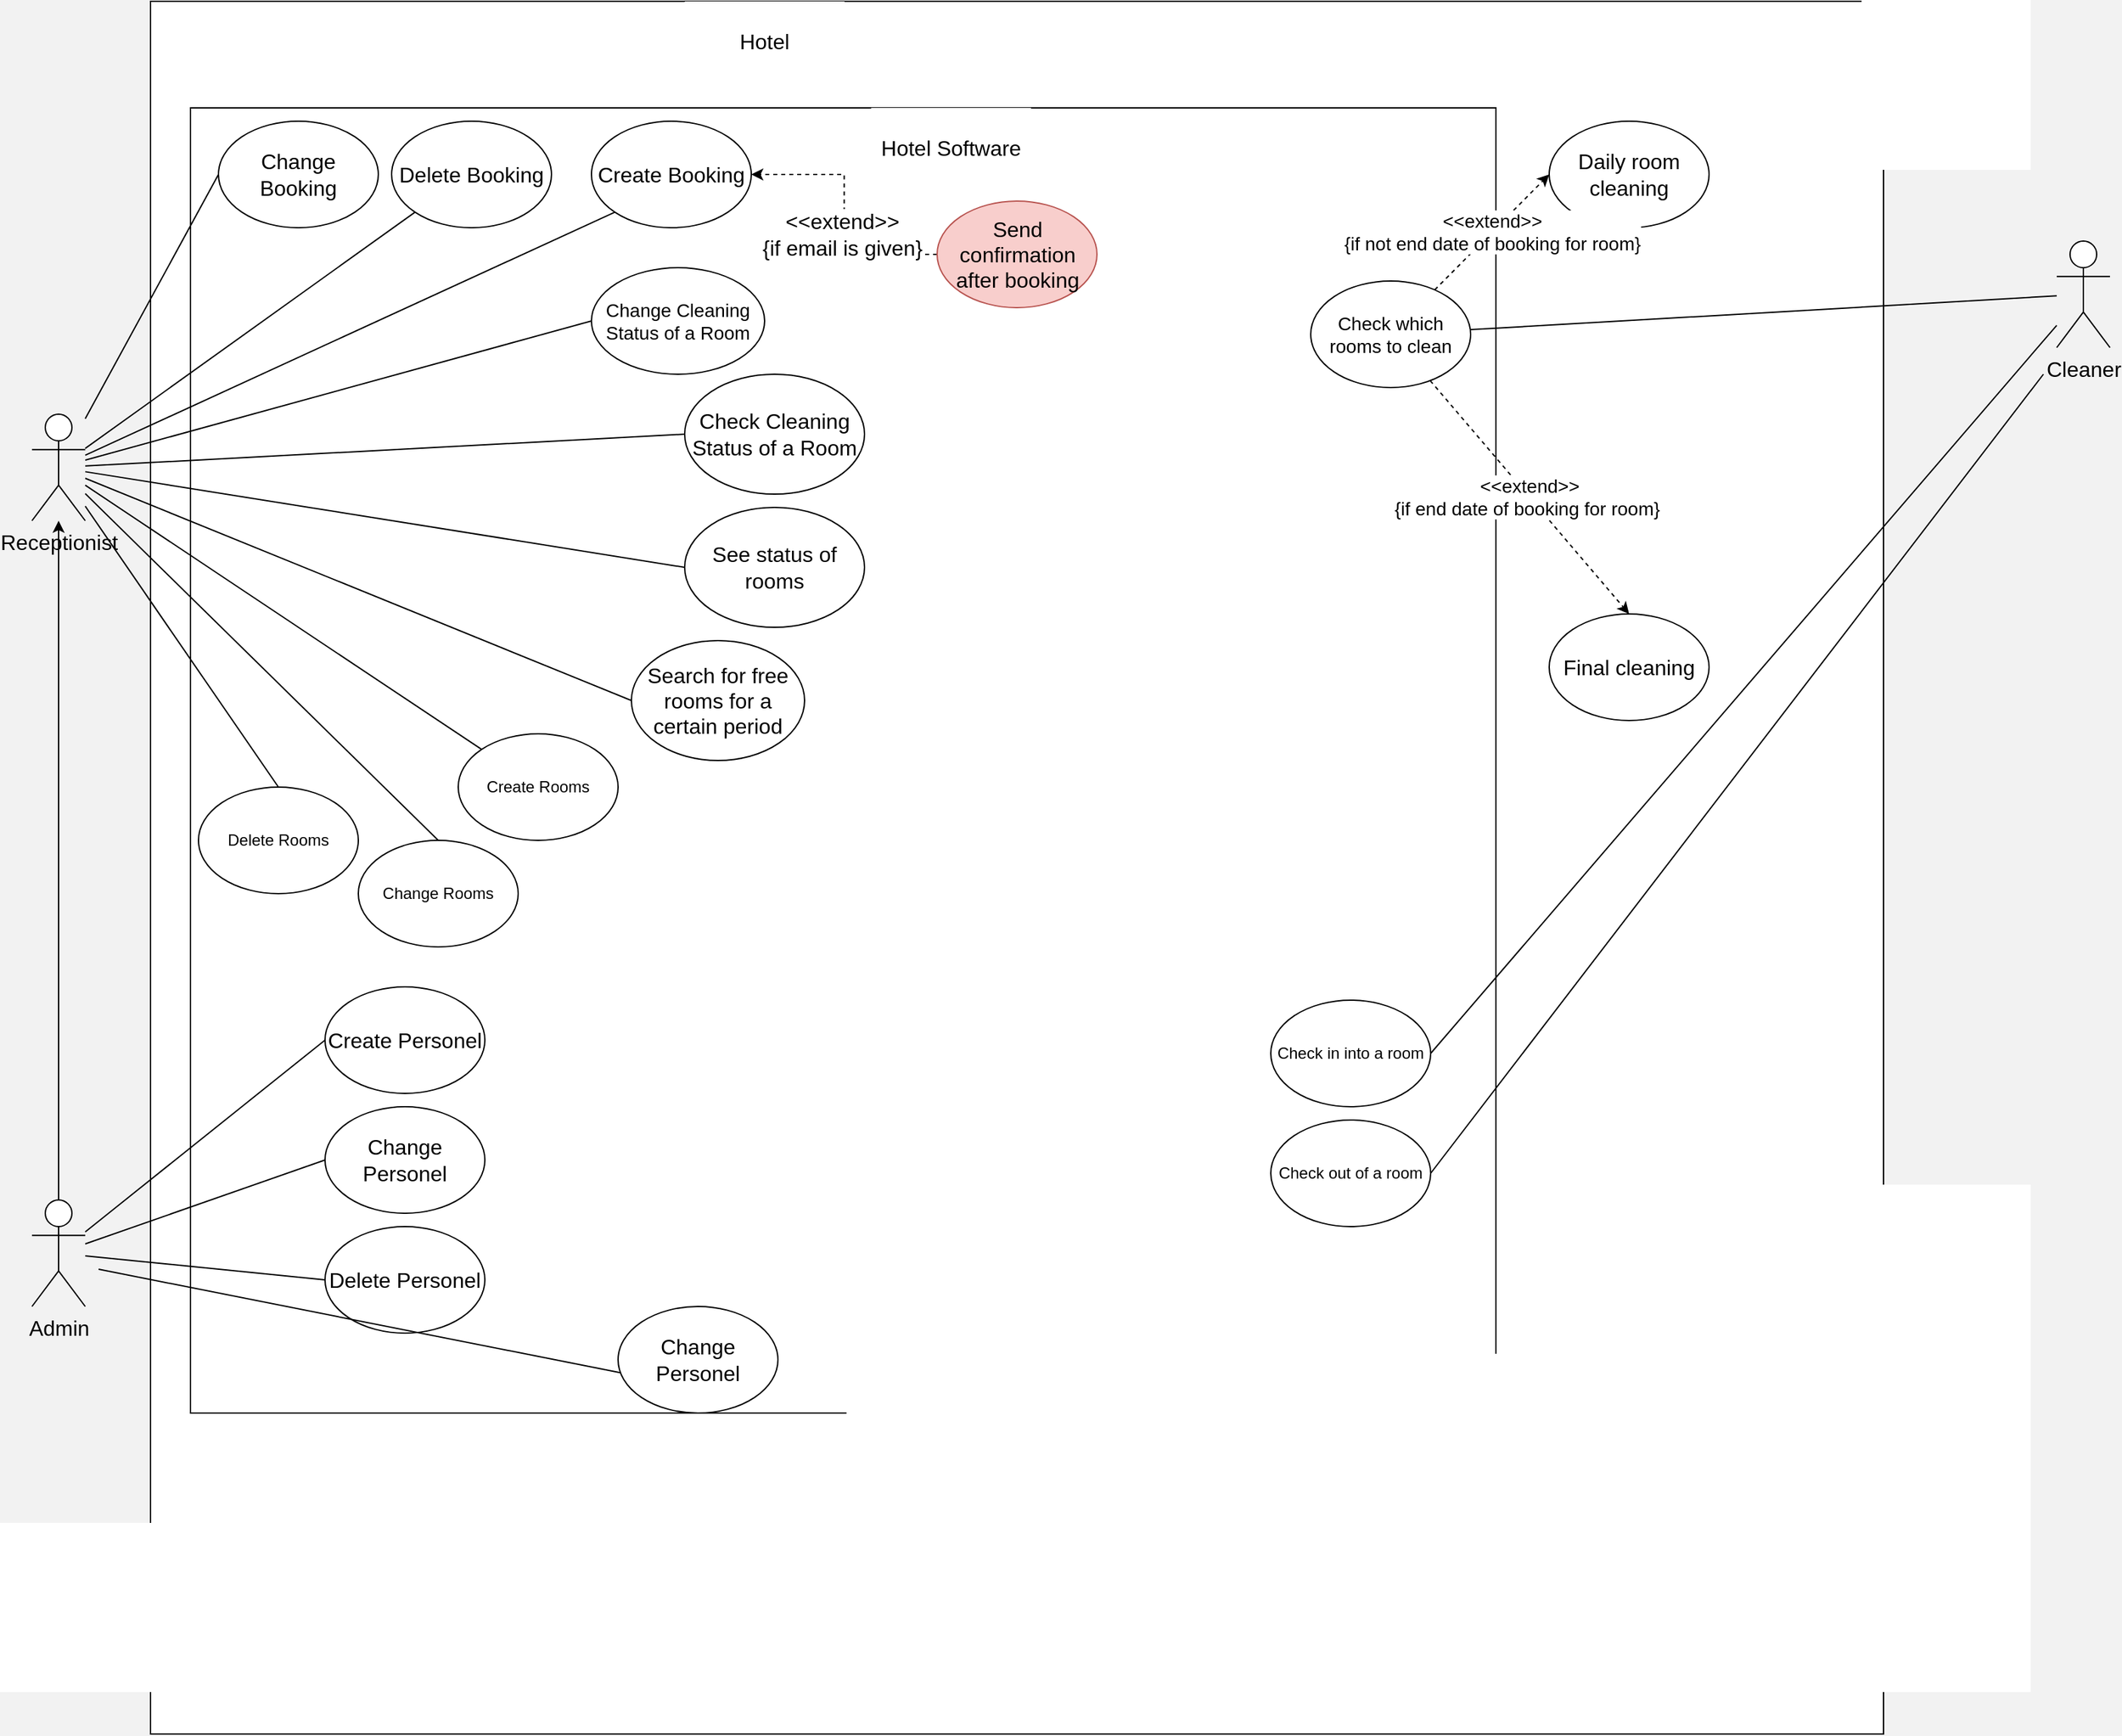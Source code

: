 <mxfile version="21.2.7" type="github">
  <diagram name="Page-1" id="0783ab3e-0a74-02c8-0abd-f7b4e66b4bec">
    <mxGraphModel dx="1908" dy="1078" grid="1" gridSize="10" guides="1" tooltips="1" connect="1" arrows="1" fold="1" page="1" pageScale="1" pageWidth="850" pageHeight="1100" background="#F2F2F2" math="0" shadow="0">
      <root>
        <mxCell id="0" />
        <mxCell id="1" parent="0" />
        <mxCell id="9qOzzbonZiy3tQvVrjJE-31" value="" style="whiteSpace=wrap;html=1;aspect=fixed;fontSize=16;" parent="1" vertex="1">
          <mxGeometry x="149" y="20" width="1301" height="1301" as="geometry" />
        </mxCell>
        <mxCell id="9qOzzbonZiy3tQvVrjJE-1" value="" style="whiteSpace=wrap;html=1;aspect=fixed;align=center;flipV=1;flipH=1;" parent="1" vertex="1">
          <mxGeometry x="179" y="100" width="980" height="980" as="geometry" />
        </mxCell>
        <mxCell id="9qOzzbonZiy3tQvVrjJE-2" value="&lt;font style=&quot;font-size: 16px&quot;&gt;Hotel Software&lt;/font&gt;" style="rounded=0;whiteSpace=wrap;html=1;fillColor=default;strokeColor=none;" parent="1" vertex="1">
          <mxGeometry x="690" y="100" width="120" height="60" as="geometry" />
        </mxCell>
        <mxCell id="9qOzzbonZiy3tQvVrjJE-11" value="" style="edgeStyle=orthogonalEdgeStyle;rounded=0;orthogonalLoop=1;jettySize=auto;html=1;fontSize=16;" parent="1" source="9qOzzbonZiy3tQvVrjJE-3" target="9qOzzbonZiy3tQvVrjJE-10" edge="1">
          <mxGeometry relative="1" as="geometry" />
        </mxCell>
        <mxCell id="U_DoTE55FPtf1I-XfE2f-1" style="rounded=0;orthogonalLoop=1;jettySize=auto;html=1;entryX=0;entryY=0.5;entryDx=0;entryDy=0;endArrow=none;endFill=0;" parent="1" source="9qOzzbonZiy3tQvVrjJE-3" target="9qOzzbonZiy3tQvVrjJE-22" edge="1">
          <mxGeometry relative="1" as="geometry" />
        </mxCell>
        <mxCell id="U_DoTE55FPtf1I-XfE2f-6" style="edgeStyle=none;rounded=0;orthogonalLoop=1;jettySize=auto;html=1;entryX=0;entryY=0.5;entryDx=0;entryDy=0;fontSize=14;endArrow=none;endFill=0;" parent="1" source="9qOzzbonZiy3tQvVrjJE-3" target="9qOzzbonZiy3tQvVrjJE-23" edge="1">
          <mxGeometry relative="1" as="geometry" />
        </mxCell>
        <mxCell id="U_DoTE55FPtf1I-XfE2f-7" style="edgeStyle=none;rounded=0;orthogonalLoop=1;jettySize=auto;html=1;entryX=0;entryY=0.5;entryDx=0;entryDy=0;fontSize=14;endArrow=none;endFill=0;" parent="1" source="9qOzzbonZiy3tQvVrjJE-3" target="9qOzzbonZiy3tQvVrjJE-24" edge="1">
          <mxGeometry relative="1" as="geometry" />
        </mxCell>
        <mxCell id="9qOzzbonZiy3tQvVrjJE-3" value="Admin" style="shape=umlActor;verticalLabelPosition=bottom;verticalAlign=top;html=1;outlineConnect=0;fontSize=16;" parent="1" vertex="1">
          <mxGeometry x="60" y="920" width="40" height="80" as="geometry" />
        </mxCell>
        <mxCell id="9qOzzbonZiy3tQvVrjJE-46" style="edgeStyle=none;rounded=0;orthogonalLoop=1;jettySize=auto;html=1;entryX=0;entryY=0.5;entryDx=0;entryDy=0;fontSize=16;endArrow=none;endFill=0;" parent="1" source="9qOzzbonZiy3tQvVrjJE-10" target="9qOzzbonZiy3tQvVrjJE-17" edge="1">
          <mxGeometry relative="1" as="geometry" />
        </mxCell>
        <mxCell id="9qOzzbonZiy3tQvVrjJE-47" style="edgeStyle=none;rounded=0;orthogonalLoop=1;jettySize=auto;html=1;entryX=0;entryY=1;entryDx=0;entryDy=0;fontSize=16;endArrow=none;endFill=0;" parent="1" source="9qOzzbonZiy3tQvVrjJE-10" target="9qOzzbonZiy3tQvVrjJE-16" edge="1">
          <mxGeometry relative="1" as="geometry" />
        </mxCell>
        <mxCell id="9qOzzbonZiy3tQvVrjJE-48" style="edgeStyle=none;rounded=0;orthogonalLoop=1;jettySize=auto;html=1;entryX=0;entryY=1;entryDx=0;entryDy=0;fontSize=16;endArrow=none;endFill=0;" parent="1" source="9qOzzbonZiy3tQvVrjJE-10" target="9qOzzbonZiy3tQvVrjJE-18" edge="1">
          <mxGeometry relative="1" as="geometry" />
        </mxCell>
        <mxCell id="9qOzzbonZiy3tQvVrjJE-49" style="edgeStyle=none;rounded=0;orthogonalLoop=1;jettySize=auto;html=1;entryX=0;entryY=0.5;entryDx=0;entryDy=0;fontSize=16;endArrow=none;endFill=0;" parent="1" source="9qOzzbonZiy3tQvVrjJE-10" target="9qOzzbonZiy3tQvVrjJE-20" edge="1">
          <mxGeometry relative="1" as="geometry" />
        </mxCell>
        <mxCell id="9qOzzbonZiy3tQvVrjJE-50" style="edgeStyle=none;rounded=0;orthogonalLoop=1;jettySize=auto;html=1;entryX=0;entryY=0.5;entryDx=0;entryDy=0;fontSize=16;endArrow=none;endFill=0;" parent="1" source="9qOzzbonZiy3tQvVrjJE-10" target="9qOzzbonZiy3tQvVrjJE-25" edge="1">
          <mxGeometry relative="1" as="geometry" />
        </mxCell>
        <mxCell id="9qOzzbonZiy3tQvVrjJE-52" style="edgeStyle=none;rounded=0;orthogonalLoop=1;jettySize=auto;html=1;entryX=0;entryY=0.5;entryDx=0;entryDy=0;fontSize=16;endArrow=none;endFill=0;" parent="1" source="9qOzzbonZiy3tQvVrjJE-10" target="9qOzzbonZiy3tQvVrjJE-51" edge="1">
          <mxGeometry relative="1" as="geometry" />
        </mxCell>
        <mxCell id="U_DoTE55FPtf1I-XfE2f-5" style="rounded=0;orthogonalLoop=1;jettySize=auto;html=1;entryX=0;entryY=0.5;entryDx=0;entryDy=0;endArrow=none;endFill=0;" parent="1" source="9qOzzbonZiy3tQvVrjJE-10" target="U_DoTE55FPtf1I-XfE2f-4" edge="1">
          <mxGeometry relative="1" as="geometry" />
        </mxCell>
        <mxCell id="dQkOIynp0WLWfCFaBARM-6" style="rounded=0;orthogonalLoop=1;jettySize=auto;html=1;entryX=0.5;entryY=0;entryDx=0;entryDy=0;endArrow=none;endFill=0;" parent="1" source="9qOzzbonZiy3tQvVrjJE-10" target="dQkOIynp0WLWfCFaBARM-5" edge="1">
          <mxGeometry relative="1" as="geometry" />
        </mxCell>
        <mxCell id="dQkOIynp0WLWfCFaBARM-7" style="rounded=0;orthogonalLoop=1;jettySize=auto;html=1;entryX=0;entryY=0;entryDx=0;entryDy=0;endArrow=none;endFill=0;" parent="1" source="9qOzzbonZiy3tQvVrjJE-10" target="dQkOIynp0WLWfCFaBARM-4" edge="1">
          <mxGeometry relative="1" as="geometry" />
        </mxCell>
        <mxCell id="dQkOIynp0WLWfCFaBARM-8" style="rounded=0;orthogonalLoop=1;jettySize=auto;html=1;endArrow=none;endFill=0;entryX=0.5;entryY=0;entryDx=0;entryDy=0;" parent="1" source="9qOzzbonZiy3tQvVrjJE-10" target="dQkOIynp0WLWfCFaBARM-3" edge="1">
          <mxGeometry relative="1" as="geometry" />
        </mxCell>
        <mxCell id="9qOzzbonZiy3tQvVrjJE-10" value="Receptionist" style="shape=umlActor;verticalLabelPosition=bottom;verticalAlign=top;html=1;outlineConnect=0;fontSize=16;" parent="1" vertex="1">
          <mxGeometry x="60" y="330" width="40" height="80" as="geometry" />
        </mxCell>
        <mxCell id="9qOzzbonZiy3tQvVrjJE-16" value="Create Booking" style="ellipse;whiteSpace=wrap;html=1;fontSize=16;" parent="1" vertex="1">
          <mxGeometry x="480" y="110" width="120" height="80" as="geometry" />
        </mxCell>
        <mxCell id="9qOzzbonZiy3tQvVrjJE-17" value="Change Booking" style="ellipse;whiteSpace=wrap;html=1;fontSize=16;" parent="1" vertex="1">
          <mxGeometry x="200" y="110" width="120" height="80" as="geometry" />
        </mxCell>
        <mxCell id="9qOzzbonZiy3tQvVrjJE-18" value="Delete Booking" style="ellipse;whiteSpace=wrap;html=1;fontSize=16;" parent="1" vertex="1">
          <mxGeometry x="330" y="110" width="120" height="80" as="geometry" />
        </mxCell>
        <mxCell id="9qOzzbonZiy3tQvVrjJE-20" value="Check Cleaning Status of a Room" style="ellipse;whiteSpace=wrap;html=1;fontSize=16;" parent="1" vertex="1">
          <mxGeometry x="550" y="300" width="135" height="90" as="geometry" />
        </mxCell>
        <mxCell id="9qOzzbonZiy3tQvVrjJE-22" value="Create Personel" style="ellipse;whiteSpace=wrap;html=1;fontSize=16;" parent="1" vertex="1">
          <mxGeometry x="280" y="760" width="120" height="80" as="geometry" />
        </mxCell>
        <mxCell id="9qOzzbonZiy3tQvVrjJE-23" value="Change Personel" style="ellipse;whiteSpace=wrap;html=1;fontSize=16;" parent="1" vertex="1">
          <mxGeometry x="280" y="850" width="120" height="80" as="geometry" />
        </mxCell>
        <mxCell id="9qOzzbonZiy3tQvVrjJE-24" value="Delete Personel" style="ellipse;whiteSpace=wrap;html=1;fontSize=16;" parent="1" vertex="1">
          <mxGeometry x="280" y="940" width="120" height="80" as="geometry" />
        </mxCell>
        <mxCell id="9qOzzbonZiy3tQvVrjJE-25" value="Search for free rooms for a certain period" style="ellipse;whiteSpace=wrap;html=1;fontSize=16;" parent="1" vertex="1">
          <mxGeometry x="510" y="500" width="130" height="90" as="geometry" />
        </mxCell>
        <mxCell id="9qOzzbonZiy3tQvVrjJE-30" value="Daily room cleaning" style="ellipse;whiteSpace=wrap;html=1;fontSize=16;" parent="1" vertex="1">
          <mxGeometry x="1199" y="110" width="120" height="80" as="geometry" />
        </mxCell>
        <mxCell id="9qOzzbonZiy3tQvVrjJE-33" value="Hotel" style="rounded=0;whiteSpace=wrap;html=1;fontSize=16;strokeColor=none;" parent="1" vertex="1">
          <mxGeometry x="550" y="20" width="120" height="60" as="geometry" />
        </mxCell>
        <mxCell id="U_DoTE55FPtf1I-XfE2f-10" style="edgeStyle=none;rounded=0;orthogonalLoop=1;jettySize=auto;html=1;fontSize=14;endArrow=none;endFill=0;" parent="1" source="9qOzzbonZiy3tQvVrjJE-34" target="U_DoTE55FPtf1I-XfE2f-8" edge="1">
          <mxGeometry relative="1" as="geometry" />
        </mxCell>
        <mxCell id="9qOzzbonZiy3tQvVrjJE-34" value="Cleaner" style="shape=umlActor;verticalLabelPosition=bottom;verticalAlign=top;html=1;outlineConnect=0;fontSize=16;" parent="1" vertex="1">
          <mxGeometry x="1580" y="200" width="40" height="80" as="geometry" />
        </mxCell>
        <mxCell id="9qOzzbonZiy3tQvVrjJE-36" value="Final cleaning" style="ellipse;whiteSpace=wrap;html=1;fontSize=16;" parent="1" vertex="1">
          <mxGeometry x="1199" y="480" width="120" height="80" as="geometry" />
        </mxCell>
        <mxCell id="9qOzzbonZiy3tQvVrjJE-39" style="edgeStyle=orthogonalEdgeStyle;rounded=0;orthogonalLoop=1;jettySize=auto;html=1;entryX=1;entryY=0.5;entryDx=0;entryDy=0;fontSize=16;dashed=1;" parent="1" source="9qOzzbonZiy3tQvVrjJE-37" target="9qOzzbonZiy3tQvVrjJE-16" edge="1">
          <mxGeometry relative="1" as="geometry" />
        </mxCell>
        <mxCell id="9qOzzbonZiy3tQvVrjJE-40" value="&amp;lt;&amp;lt;extend&amp;gt;&amp;gt;&lt;br&gt;{if email is given}" style="edgeLabel;html=1;align=center;verticalAlign=middle;resizable=0;points=[];fontSize=16;" parent="9qOzzbonZiy3tQvVrjJE-39" vertex="1" connectable="0">
          <mxGeometry x="-0.148" y="2" relative="1" as="geometry">
            <mxPoint as="offset" />
          </mxGeometry>
        </mxCell>
        <mxCell id="9qOzzbonZiy3tQvVrjJE-37" value="Send confirmation after booking" style="ellipse;whiteSpace=wrap;html=1;fontSize=16;color=pink;fillColor=#f8cecc;strokeColor=#b85450;" parent="1" vertex="1">
          <mxGeometry x="739.5" y="170" width="120" height="80" as="geometry" />
        </mxCell>
        <mxCell id="9qOzzbonZiy3tQvVrjJE-51" value="See status of rooms" style="ellipse;whiteSpace=wrap;html=1;fontSize=16;" parent="1" vertex="1">
          <mxGeometry x="550" y="400" width="135" height="90" as="geometry" />
        </mxCell>
        <mxCell id="U_DoTE55FPtf1I-XfE2f-4" value="&lt;font style=&quot;font-size: 14px&quot;&gt;Change Cleaning Status of a Room&lt;/font&gt;" style="ellipse;whiteSpace=wrap;html=1;" parent="1" vertex="1">
          <mxGeometry x="480" y="220" width="130" height="80" as="geometry" />
        </mxCell>
        <mxCell id="U_DoTE55FPtf1I-XfE2f-11" value="&amp;lt;&amp;lt;extend&amp;gt;&amp;gt;&lt;br&gt;{if end date of booking for room}&amp;nbsp;" style="rounded=0;orthogonalLoop=1;jettySize=auto;html=1;entryX=0.5;entryY=0;entryDx=0;entryDy=0;fontSize=14;endArrow=classic;endFill=1;dashed=1;" parent="1" source="U_DoTE55FPtf1I-XfE2f-8" target="9qOzzbonZiy3tQvVrjJE-36" edge="1">
          <mxGeometry relative="1" as="geometry" />
        </mxCell>
        <mxCell id="U_DoTE55FPtf1I-XfE2f-12" value="&amp;lt;&amp;lt;extend&amp;gt;&amp;gt;&lt;br&gt;{if not end date of booking for room}" style="edgeStyle=none;rounded=0;orthogonalLoop=1;jettySize=auto;html=1;entryX=0;entryY=0.5;entryDx=0;entryDy=0;dashed=1;fontSize=14;endArrow=classic;endFill=1;" parent="1" source="U_DoTE55FPtf1I-XfE2f-8" target="9qOzzbonZiy3tQvVrjJE-30" edge="1">
          <mxGeometry relative="1" as="geometry" />
        </mxCell>
        <mxCell id="U_DoTE55FPtf1I-XfE2f-8" value="Check which rooms to clean" style="ellipse;whiteSpace=wrap;html=1;fontSize=14;" parent="1" vertex="1">
          <mxGeometry x="1020" y="230" width="120" height="80" as="geometry" />
        </mxCell>
        <mxCell id="dQkOIynp0WLWfCFaBARM-3" value="Change Rooms" style="ellipse;whiteSpace=wrap;html=1;" parent="1" vertex="1">
          <mxGeometry x="305" y="650" width="120" height="80" as="geometry" />
        </mxCell>
        <mxCell id="dQkOIynp0WLWfCFaBARM-4" value="Create Rooms" style="ellipse;whiteSpace=wrap;html=1;" parent="1" vertex="1">
          <mxGeometry x="380" y="570" width="120" height="80" as="geometry" />
        </mxCell>
        <mxCell id="dQkOIynp0WLWfCFaBARM-5" value="Delete Rooms" style="ellipse;whiteSpace=wrap;html=1;" parent="1" vertex="1">
          <mxGeometry x="185" y="610" width="120" height="80" as="geometry" />
        </mxCell>
        <mxCell id="qBc4nqwivjShja9lWvgW-3" style="edgeStyle=none;rounded=0;orthogonalLoop=1;jettySize=auto;html=1;entryX=0.666;entryY=0.03;entryDx=0;entryDy=0;fontSize=14;endArrow=none;endFill=0;entryPerimeter=0;" parent="1" target="9qOzzbonZiy3tQvVrjJE-1" edge="1">
          <mxGeometry relative="1" as="geometry">
            <mxPoint x="110" y="972" as="sourcePoint" />
            <mxPoint x="290" y="990" as="targetPoint" />
          </mxGeometry>
        </mxCell>
        <mxCell id="qBc4nqwivjShja9lWvgW-4" value="Change Personel" style="ellipse;whiteSpace=wrap;html=1;fontSize=16;" parent="1" vertex="1">
          <mxGeometry x="500" y="1000" width="120" height="80" as="geometry" />
        </mxCell>
        <mxCell id="ZzBuMp9j86qT3AxcRRlY-1" value="Check in into a room" style="ellipse;whiteSpace=wrap;html=1;" vertex="1" parent="1">
          <mxGeometry x="990" y="770" width="120" height="80" as="geometry" />
        </mxCell>
        <mxCell id="ZzBuMp9j86qT3AxcRRlY-2" value="Check out of a room" style="ellipse;whiteSpace=wrap;html=1;" vertex="1" parent="1">
          <mxGeometry x="990" y="860" width="120" height="80" as="geometry" />
        </mxCell>
        <mxCell id="ZzBuMp9j86qT3AxcRRlY-4" value="" style="endArrow=none;html=1;rounded=0;exitX=1;exitY=0.5;exitDx=0;exitDy=0;" edge="1" parent="1" source="ZzBuMp9j86qT3AxcRRlY-1" target="9qOzzbonZiy3tQvVrjJE-34">
          <mxGeometry width="50" height="50" relative="1" as="geometry">
            <mxPoint x="1120" y="620" as="sourcePoint" />
            <mxPoint x="1170" y="570" as="targetPoint" />
          </mxGeometry>
        </mxCell>
        <mxCell id="ZzBuMp9j86qT3AxcRRlY-5" value="" style="endArrow=none;html=1;rounded=0;exitX=1;exitY=0.5;exitDx=0;exitDy=0;" edge="1" parent="1" source="ZzBuMp9j86qT3AxcRRlY-2">
          <mxGeometry width="50" height="50" relative="1" as="geometry">
            <mxPoint x="1120" y="880" as="sourcePoint" />
            <mxPoint x="1570" y="300" as="targetPoint" />
          </mxGeometry>
        </mxCell>
      </root>
    </mxGraphModel>
  </diagram>
</mxfile>
